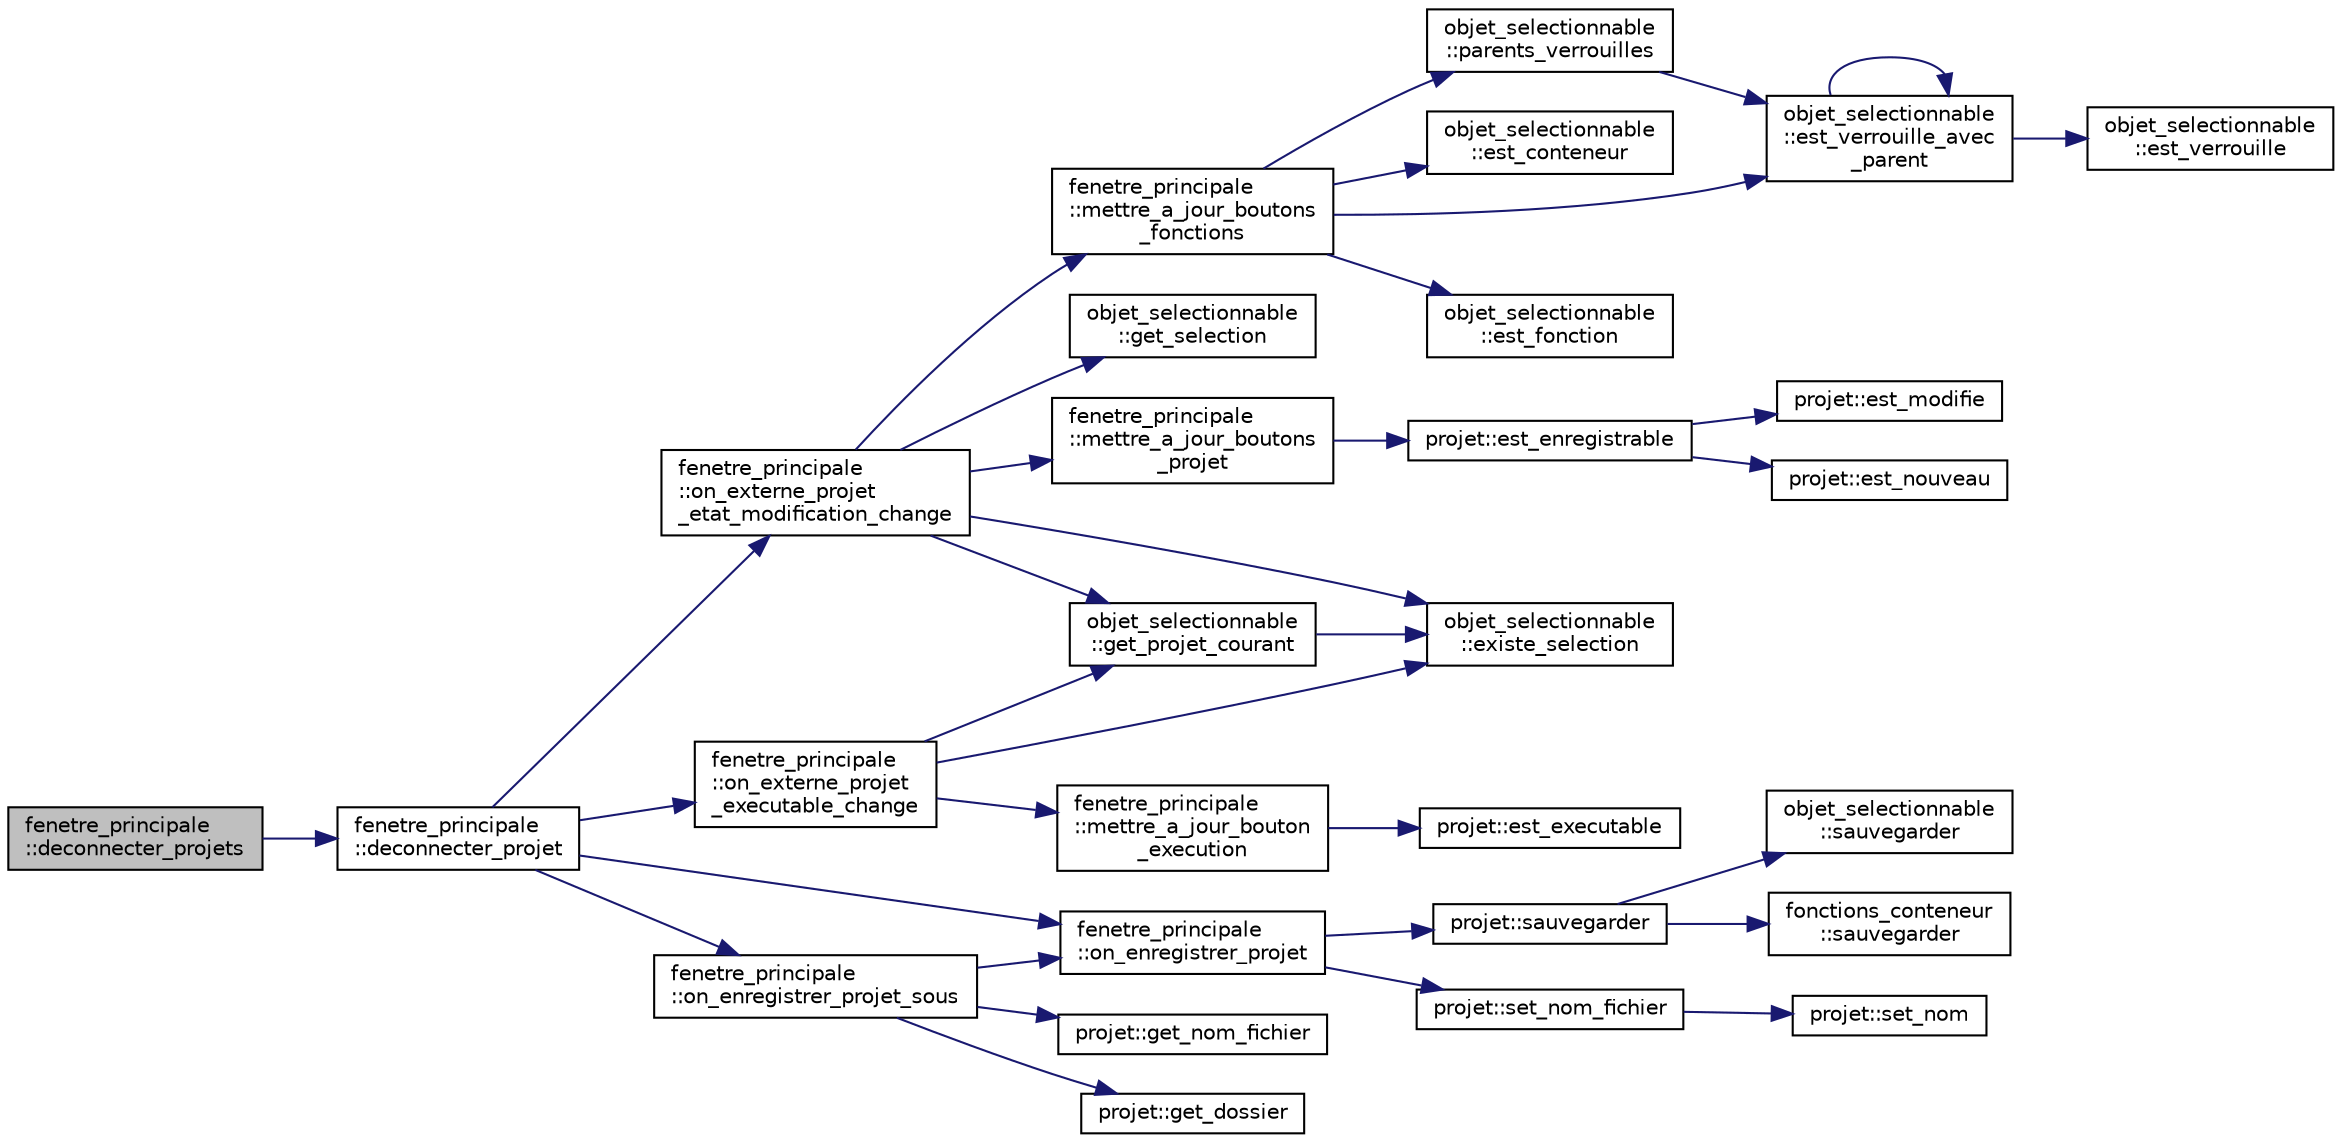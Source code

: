 digraph "fenetre_principale::deconnecter_projets"
{
  edge [fontname="Helvetica",fontsize="10",labelfontname="Helvetica",labelfontsize="10"];
  node [fontname="Helvetica",fontsize="10",shape=record];
  rankdir="LR";
  Node766 [label="fenetre_principale\l::deconnecter_projets",height=0.2,width=0.4,color="black", fillcolor="grey75", style="filled", fontcolor="black"];
  Node766 -> Node767 [color="midnightblue",fontsize="10",style="solid",fontname="Helvetica"];
  Node767 [label="fenetre_principale\l::deconnecter_projet",height=0.2,width=0.4,color="black", fillcolor="white", style="filled",URL="$classfenetre__principale.html#a22d6f55191f52646244f97ac3bb903c2",tooltip="Retire les connections pour un projet donné. "];
  Node767 -> Node768 [color="midnightblue",fontsize="10",style="solid",fontname="Helvetica"];
  Node768 [label="fenetre_principale\l::on_externe_projet\l_etat_modification_change",height=0.2,width=0.4,color="black", fillcolor="white", style="filled",URL="$classfenetre__principale.html#aa3031f71451237710b8e71ffc9df4f23",tooltip="Fonction appelée lorsque l&#39;état de modification d&#39;un projet change. "];
  Node768 -> Node769 [color="midnightblue",fontsize="10",style="solid",fontname="Helvetica"];
  Node769 [label="objet_selectionnable\l::existe_selection",height=0.2,width=0.4,color="black", fillcolor="white", style="filled",URL="$classobjet__selectionnable.html#ad3c9ec08e1036a463b6b82176d52364d"];
  Node768 -> Node770 [color="midnightblue",fontsize="10",style="solid",fontname="Helvetica"];
  Node770 [label="objet_selectionnable\l::get_projet_courant",height=0.2,width=0.4,color="black", fillcolor="white", style="filled",URL="$classobjet__selectionnable.html#afdc2163828d829f786887b60e11e4717"];
  Node770 -> Node769 [color="midnightblue",fontsize="10",style="solid",fontname="Helvetica"];
  Node768 -> Node771 [color="midnightblue",fontsize="10",style="solid",fontname="Helvetica"];
  Node771 [label="fenetre_principale\l::mettre_a_jour_boutons\l_projet",height=0.2,width=0.4,color="black", fillcolor="white", style="filled",URL="$classfenetre__principale.html#a254e577618618631bd05597f6630fcc4",tooltip="Met à jour les boutons de la fenêtre selon un projet donné. "];
  Node771 -> Node772 [color="midnightblue",fontsize="10",style="solid",fontname="Helvetica"];
  Node772 [label="projet::est_enregistrable",height=0.2,width=0.4,color="black", fillcolor="white", style="filled",URL="$classprojet.html#af3ec26f8d89ead3d91a5f6098b83e242"];
  Node772 -> Node773 [color="midnightblue",fontsize="10",style="solid",fontname="Helvetica"];
  Node773 [label="projet::est_nouveau",height=0.2,width=0.4,color="black", fillcolor="white", style="filled",URL="$classprojet.html#a5ec26ee61a91af62a268bb85263d6a30"];
  Node772 -> Node774 [color="midnightblue",fontsize="10",style="solid",fontname="Helvetica"];
  Node774 [label="projet::est_modifie",height=0.2,width=0.4,color="black", fillcolor="white", style="filled",URL="$classprojet.html#a3ce849f59d754f05de9cf9b4ec06c46f"];
  Node768 -> Node775 [color="midnightblue",fontsize="10",style="solid",fontname="Helvetica"];
  Node775 [label="fenetre_principale\l::mettre_a_jour_boutons\l_fonctions",height=0.2,width=0.4,color="black", fillcolor="white", style="filled",URL="$classfenetre__principale.html#a0e4687512b180aef1eb6f75359b13cee",tooltip="Met à jour les boutons d&#39;ajout de fonctions selon un objet donné. "];
  Node775 -> Node776 [color="midnightblue",fontsize="10",style="solid",fontname="Helvetica"];
  Node776 [label="objet_selectionnable\l::est_conteneur",height=0.2,width=0.4,color="black", fillcolor="white", style="filled",URL="$classobjet__selectionnable.html#a2c6b5b342b5f3a9f48893f793f935e0f"];
  Node775 -> Node777 [color="midnightblue",fontsize="10",style="solid",fontname="Helvetica"];
  Node777 [label="objet_selectionnable\l::est_verrouille_avec\l_parent",height=0.2,width=0.4,color="black", fillcolor="white", style="filled",URL="$classobjet__selectionnable.html#a001c4584a6430689f478544ec560fb7e"];
  Node777 -> Node778 [color="midnightblue",fontsize="10",style="solid",fontname="Helvetica"];
  Node778 [label="objet_selectionnable\l::est_verrouille",height=0.2,width=0.4,color="black", fillcolor="white", style="filled",URL="$classobjet__selectionnable.html#ae9c29950b9e5b582338ac659ecc3e3d6"];
  Node777 -> Node777 [color="midnightblue",fontsize="10",style="solid",fontname="Helvetica"];
  Node775 -> Node779 [color="midnightblue",fontsize="10",style="solid",fontname="Helvetica"];
  Node779 [label="objet_selectionnable\l::est_fonction",height=0.2,width=0.4,color="black", fillcolor="white", style="filled",URL="$classobjet__selectionnable.html#a8a235fc5211fbec0347ebe2342e99fa5"];
  Node775 -> Node780 [color="midnightblue",fontsize="10",style="solid",fontname="Helvetica"];
  Node780 [label="objet_selectionnable\l::parents_verrouilles",height=0.2,width=0.4,color="black", fillcolor="white", style="filled",URL="$classobjet__selectionnable.html#ad9357af8b3471529814165378c6ce13d"];
  Node780 -> Node777 [color="midnightblue",fontsize="10",style="solid",fontname="Helvetica"];
  Node768 -> Node781 [color="midnightblue",fontsize="10",style="solid",fontname="Helvetica"];
  Node781 [label="objet_selectionnable\l::get_selection",height=0.2,width=0.4,color="black", fillcolor="white", style="filled",URL="$classobjet__selectionnable.html#ae6be76843c7b502410ec8d2c1fff88a3"];
  Node767 -> Node782 [color="midnightblue",fontsize="10",style="solid",fontname="Helvetica"];
  Node782 [label="fenetre_principale\l::on_externe_projet\l_executable_change",height=0.2,width=0.4,color="black", fillcolor="white", style="filled",URL="$classfenetre__principale.html#aac51e3e43a291658385b410ad158f24d",tooltip="Fonction appelée lorsque l&#39;état d&#39;exécutabitlité d&#39;un projet change. "];
  Node782 -> Node769 [color="midnightblue",fontsize="10",style="solid",fontname="Helvetica"];
  Node782 -> Node770 [color="midnightblue",fontsize="10",style="solid",fontname="Helvetica"];
  Node782 -> Node783 [color="midnightblue",fontsize="10",style="solid",fontname="Helvetica"];
  Node783 [label="fenetre_principale\l::mettre_a_jour_bouton\l_execution",height=0.2,width=0.4,color="black", fillcolor="white", style="filled",URL="$classfenetre__principale.html#a91384185c4d7425bb5c1d12072cabeae",tooltip="Met à jour les boutons d&#39;exécution selon un projet donné. "];
  Node783 -> Node784 [color="midnightblue",fontsize="10",style="solid",fontname="Helvetica"];
  Node784 [label="projet::est_executable",height=0.2,width=0.4,color="black", fillcolor="white", style="filled",URL="$classprojet.html#a081efee84cbb41edcdf706e19789565b"];
  Node767 -> Node785 [color="midnightblue",fontsize="10",style="solid",fontname="Helvetica"];
  Node785 [label="fenetre_principale\l::on_enregistrer_projet",height=0.2,width=0.4,color="black", fillcolor="white", style="filled",URL="$classfenetre__principale.html#a31a75b71153c61bb51cc1226eed99cfa",tooltip="Enregistre un projet donné avec un nom de fichier spécifié. "];
  Node785 -> Node786 [color="midnightblue",fontsize="10",style="solid",fontname="Helvetica"];
  Node786 [label="projet::set_nom_fichier",height=0.2,width=0.4,color="black", fillcolor="white", style="filled",URL="$classprojet.html#ad8800652d03f73eaad197af702d3d133"];
  Node786 -> Node787 [color="midnightblue",fontsize="10",style="solid",fontname="Helvetica"];
  Node787 [label="projet::set_nom",height=0.2,width=0.4,color="black", fillcolor="white", style="filled",URL="$classprojet.html#a3020254e65eb57b4c36bf7990021ad2b"];
  Node785 -> Node788 [color="midnightblue",fontsize="10",style="solid",fontname="Helvetica"];
  Node788 [label="projet::sauvegarder",height=0.2,width=0.4,color="black", fillcolor="white", style="filled",URL="$classprojet.html#a83aaa7aa7215729f319047a1f74d0a31"];
  Node788 -> Node789 [color="midnightblue",fontsize="10",style="solid",fontname="Helvetica"];
  Node789 [label="objet_selectionnable\l::sauvegarder",height=0.2,width=0.4,color="black", fillcolor="white", style="filled",URL="$classobjet__selectionnable.html#af4f1e02d8ede68cfb073770ed85e4899"];
  Node788 -> Node790 [color="midnightblue",fontsize="10",style="solid",fontname="Helvetica"];
  Node790 [label="fonctions_conteneur\l::sauvegarder",height=0.2,width=0.4,color="black", fillcolor="white", style="filled",URL="$classfonctions__conteneur.html#a45ec80993babd844410c429794357871"];
  Node767 -> Node791 [color="midnightblue",fontsize="10",style="solid",fontname="Helvetica"];
  Node791 [label="fenetre_principale\l::on_enregistrer_projet_sous",height=0.2,width=0.4,color="black", fillcolor="white", style="filled",URL="$classfenetre__principale.html#adaef8393373145bd29e7c168b518ede4",tooltip="Enregistre un projet donné sous. "];
  Node791 -> Node792 [color="midnightblue",fontsize="10",style="solid",fontname="Helvetica"];
  Node792 [label="projet::get_nom_fichier",height=0.2,width=0.4,color="black", fillcolor="white", style="filled",URL="$classprojet.html#ab67c8da12f04d10144f42b4541dcacbc"];
  Node791 -> Node793 [color="midnightblue",fontsize="10",style="solid",fontname="Helvetica"];
  Node793 [label="projet::get_dossier",height=0.2,width=0.4,color="black", fillcolor="white", style="filled",URL="$classprojet.html#a090c95e58831875cf4e81928c1d75b7e"];
  Node791 -> Node785 [color="midnightblue",fontsize="10",style="solid",fontname="Helvetica"];
}
